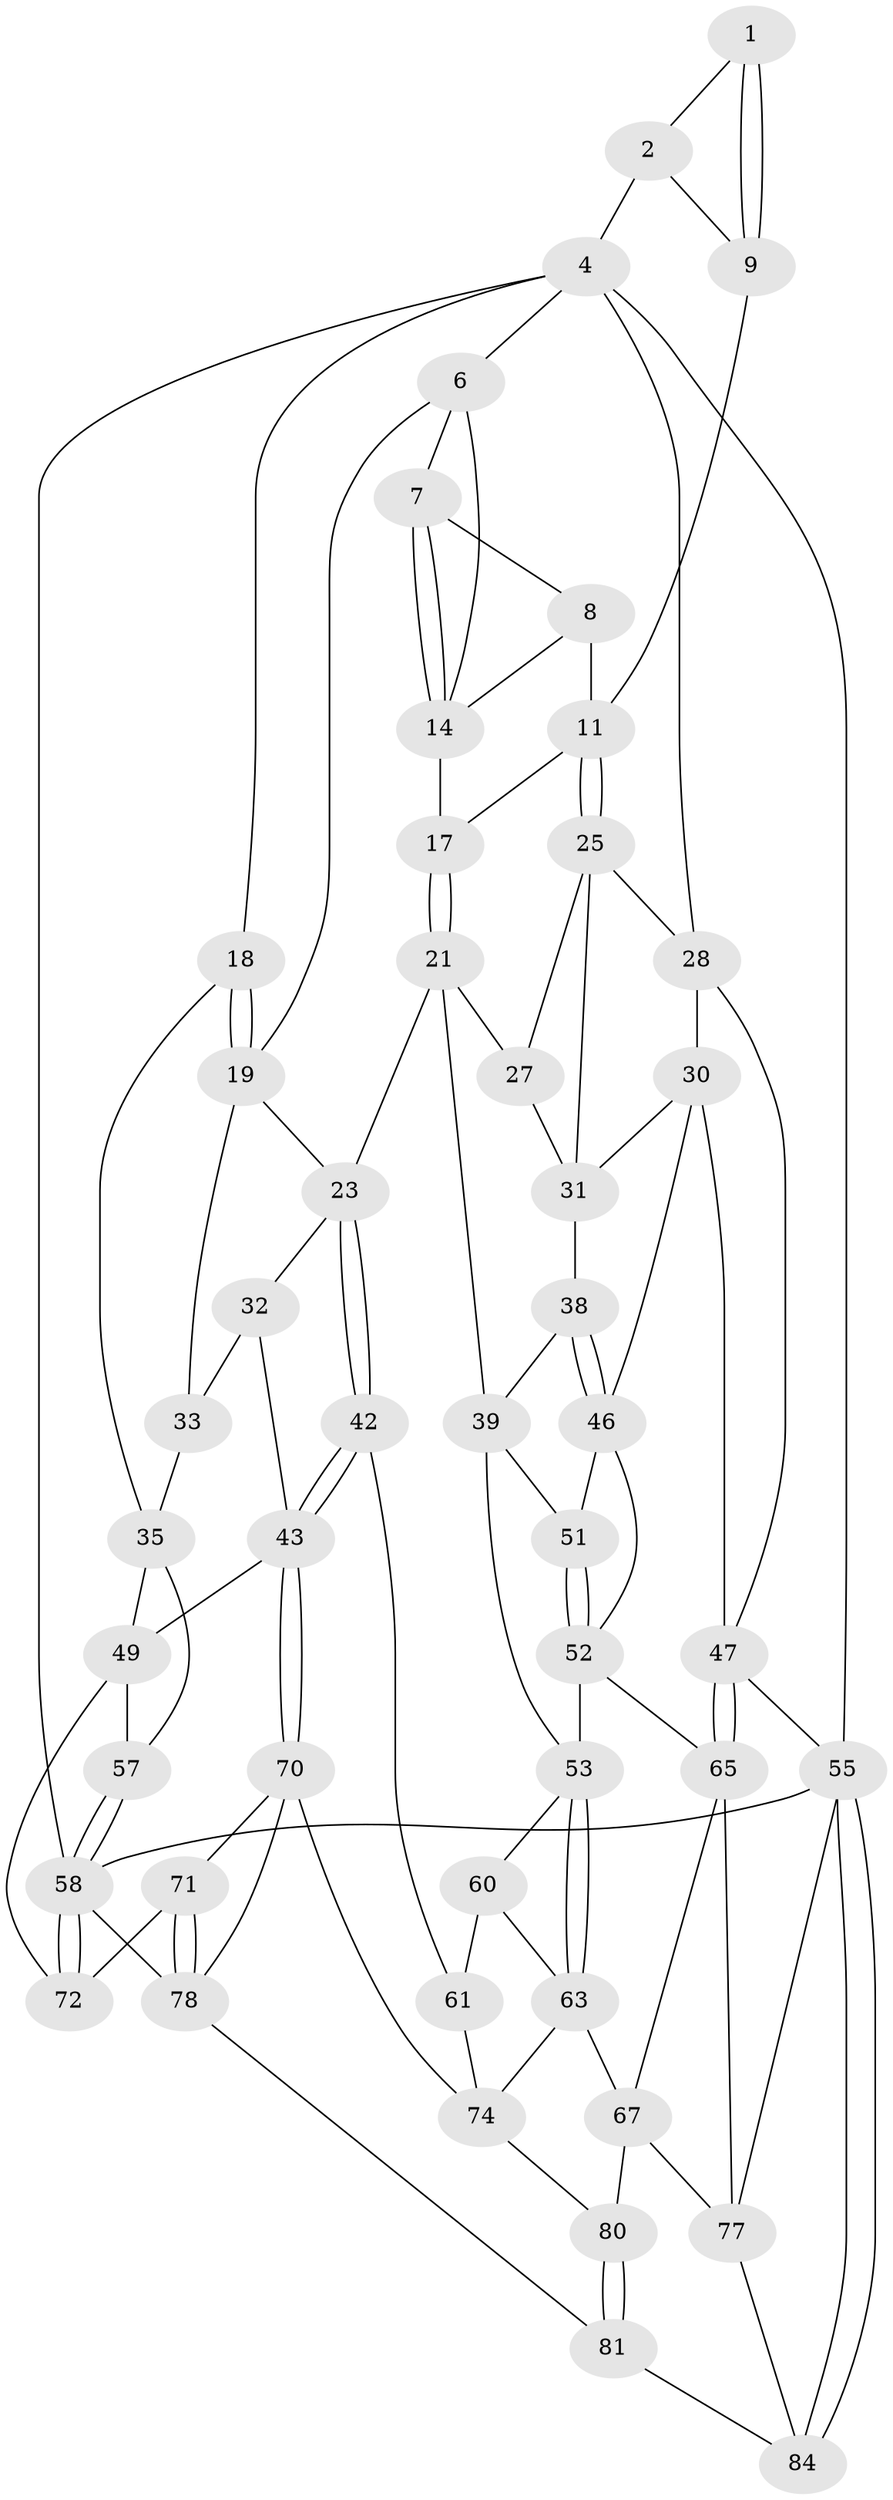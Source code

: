 // original degree distribution, {3: 0.023809523809523808, 4: 0.23809523809523808, 6: 0.21428571428571427, 5: 0.5238095238095238}
// Generated by graph-tools (version 1.1) at 2025/42/03/06/25 10:42:30]
// undirected, 49 vertices, 106 edges
graph export_dot {
graph [start="1"]
  node [color=gray90,style=filled];
  1 [pos="+0.7521287698258333+0"];
  2 [pos="+1+0",super="+3"];
  4 [pos="+1+0",super="+5"];
  6 [pos="+0.5138723122494689+0",super="+16"];
  7 [pos="+0.5942829697517947+0"];
  8 [pos="+0.6926070978900876+0",super="+13"];
  9 [pos="+0.8219968077926276+0.08825698302228585",super="+10"];
  11 [pos="+0.8207959767382657+0.1456780462312516",super="+12"];
  14 [pos="+0.6403117775148107+0.10161941828677441",super="+15"];
  17 [pos="+0.6376019843580738+0.2547690085672555"];
  18 [pos="+0+0"];
  19 [pos="+0+0",super="+20"];
  21 [pos="+0.6419536655570426+0.2971405275626932",super="+22"];
  23 [pos="+0.5178994730209823+0.4059743641659754",super="+24"];
  25 [pos="+0.8467516493311973+0.19654478777022527",super="+26"];
  27 [pos="+0.7357527426667791+0.279227004930475"];
  28 [pos="+1+0.042529828472287444",super="+29"];
  30 [pos="+0.9334754662639754+0.36270368520574653",super="+45"];
  31 [pos="+0.8435906930086288+0.36902479782056896",super="+37"];
  32 [pos="+0.36669307640903986+0.2730152753339224",super="+41"];
  33 [pos="+0+0.0149587424894454",super="+34"];
  35 [pos="+0.02849421945376228+0.49035237863800185",super="+36"];
  38 [pos="+0.806090849980459+0.4065360198866044"];
  39 [pos="+0.771176716746404+0.424845097345865",super="+40"];
  42 [pos="+0.43958331103605464+0.5628048311541529"];
  43 [pos="+0.3757643177139178+0.5840797990828734",super="+44"];
  46 [pos="+0.9585333341635577+0.5522193494933452",super="+50"];
  47 [pos="+1+0.5764354164596908",super="+48"];
  49 [pos="+0.16381133041813303+0.5852254197296312",super="+69"];
  51 [pos="+0.7753651093065596+0.4442003435187536"];
  52 [pos="+0.7576222452965236+0.5826150863610414",super="+62"];
  53 [pos="+0.7208628710125088+0.585160693379821",super="+54"];
  55 [pos="+1+1",super="+56"];
  57 [pos="+0+0.5801315794431638"];
  58 [pos="+0+0.9066186746377227",super="+59"];
  60 [pos="+0.5513325011426777+0.6392249797368419",super="+64"];
  61 [pos="+0.45958994596032293+0.5832540571709762",super="+73"];
  63 [pos="+0.6496191968531214+0.7122638590340328",super="+68"];
  65 [pos="+0.8132926955996279+0.7517557317248035",super="+66"];
  67 [pos="+0.7147680516931278+0.7953548396460209",super="+79"];
  70 [pos="+0.316021427519377+0.7954045490644709",super="+75"];
  71 [pos="+0.15990911922308776+0.7725134538512155"];
  72 [pos="+0.14596194507278612+0.7566669582908435"];
  74 [pos="+0.47027552080332724+0.8184869702493225",super="+76"];
  77 [pos="+0.9091868018730168+0.8769412082988979",super="+83"];
  78 [pos="+0+1",super="+82"];
  80 [pos="+0.5912907565530009+0.935635047929845"];
  81 [pos="+0.5665132466390514+1"];
  84 [pos="+0.7859341143633839+1"];
  1 -- 2;
  1 -- 9;
  1 -- 9;
  2 -- 9 [weight=2];
  2 -- 4;
  4 -- 28;
  4 -- 55;
  4 -- 18;
  4 -- 58;
  4 -- 6;
  6 -- 7;
  6 -- 19;
  6 -- 14;
  7 -- 8;
  7 -- 14;
  7 -- 14;
  8 -- 14;
  8 -- 11;
  9 -- 11;
  11 -- 25;
  11 -- 25;
  11 -- 17;
  14 -- 17;
  17 -- 21;
  17 -- 21;
  18 -- 19;
  18 -- 19;
  18 -- 35;
  19 -- 33;
  19 -- 23;
  21 -- 27;
  21 -- 23;
  21 -- 39;
  23 -- 42;
  23 -- 42;
  23 -- 32;
  25 -- 27;
  25 -- 31;
  25 -- 28;
  27 -- 31;
  28 -- 47;
  28 -- 30;
  30 -- 31;
  30 -- 46;
  30 -- 47;
  31 -- 38;
  32 -- 33 [weight=2];
  32 -- 43;
  33 -- 35;
  35 -- 49;
  35 -- 57;
  38 -- 39;
  38 -- 46;
  38 -- 46;
  39 -- 51;
  39 -- 53;
  42 -- 43;
  42 -- 43;
  42 -- 61;
  43 -- 70;
  43 -- 70;
  43 -- 49;
  46 -- 51;
  46 -- 52;
  47 -- 65;
  47 -- 65;
  47 -- 55;
  49 -- 72;
  49 -- 57;
  51 -- 52;
  51 -- 52;
  52 -- 53;
  52 -- 65;
  53 -- 63;
  53 -- 63;
  53 -- 60;
  55 -- 84;
  55 -- 84;
  55 -- 77;
  55 -- 58;
  57 -- 58;
  57 -- 58;
  58 -- 72;
  58 -- 72;
  58 -- 78;
  60 -- 61 [weight=2];
  60 -- 63;
  61 -- 74;
  63 -- 67;
  63 -- 74;
  65 -- 67;
  65 -- 77;
  67 -- 80;
  67 -- 77;
  70 -- 71;
  70 -- 74;
  70 -- 78;
  71 -- 72;
  71 -- 78;
  71 -- 78;
  74 -- 80;
  77 -- 84;
  78 -- 81;
  80 -- 81;
  80 -- 81;
  81 -- 84;
}
